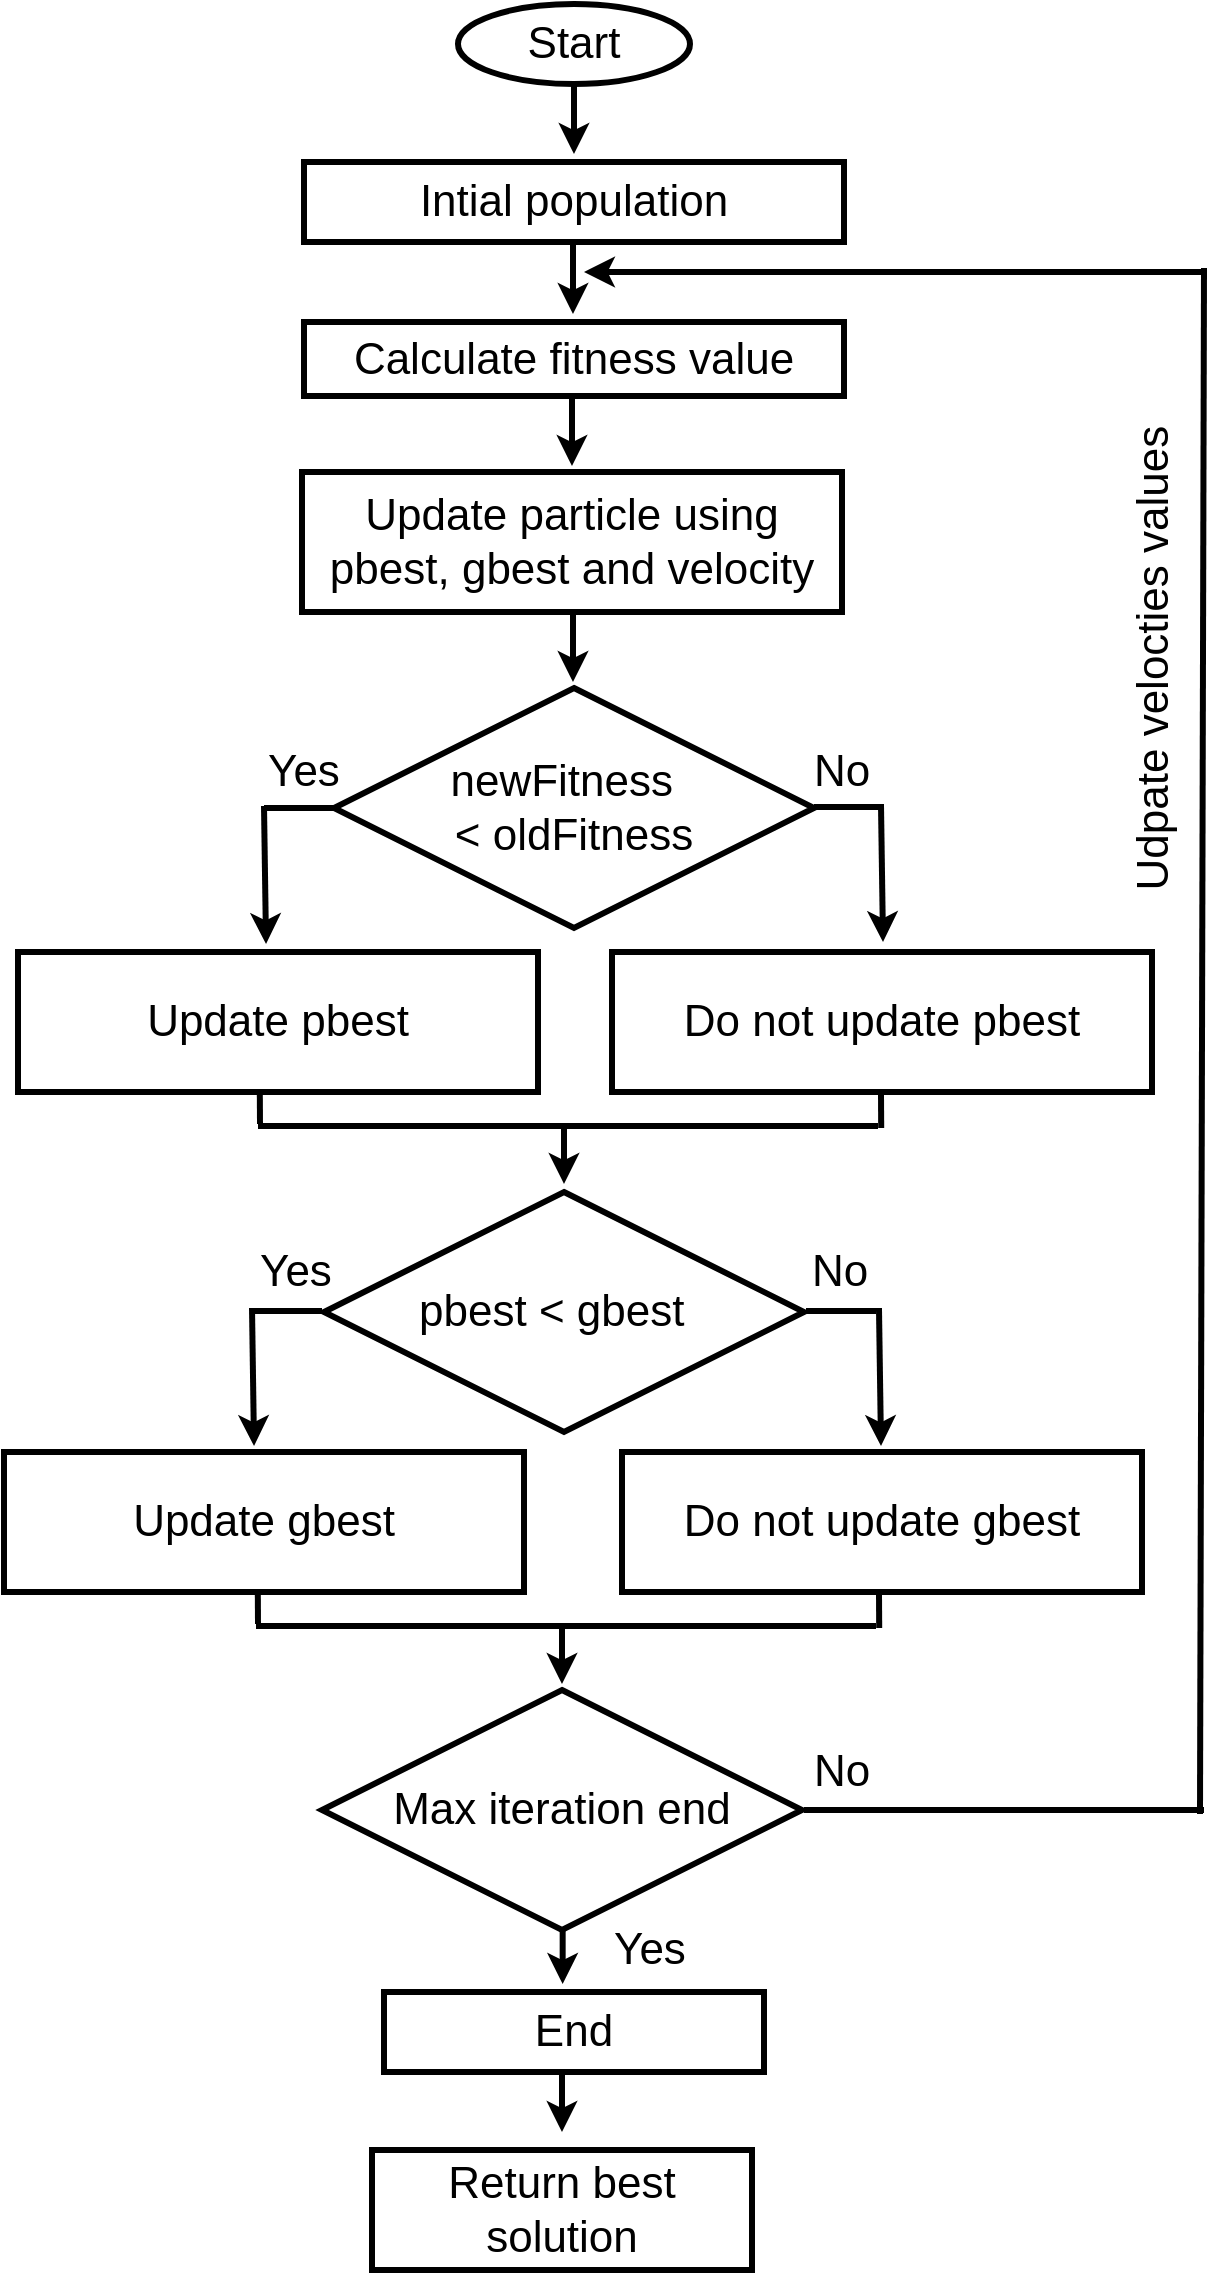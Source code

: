 <mxfile version="13.9.7" type="github">
  <diagram id="FKgOVd6op9hLZ679U8hH" name="Page-1">
    <mxGraphModel dx="3472" dy="2741" grid="1" gridSize="10" guides="1" tooltips="1" connect="1" arrows="1" fold="1" page="1" pageScale="1" pageWidth="827" pageHeight="1169" math="0" shadow="0">
      <root>
        <mxCell id="0" />
        <mxCell id="1" parent="0" />
        <mxCell id="yrOu8FVgPzleTjh1yl-w-63" value="" style="group" vertex="1" connectable="0" parent="1">
          <mxGeometry x="113" y="-1160" width="601" height="1133" as="geometry" />
        </mxCell>
        <mxCell id="yrOu8FVgPzleTjh1yl-w-39" value="" style="endArrow=classic;html=1;strokeWidth=3;fontSize=22;entryX=0.5;entryY=0;entryDx=0;entryDy=0;" edge="1" parent="yrOu8FVgPzleTjh1yl-w-63">
          <mxGeometry x="-139.67" y="353" width="50" height="50" as="geometry">
            <mxPoint x="279.33" y="960" as="sourcePoint" />
            <mxPoint x="279.33" y="990" as="targetPoint" />
          </mxGeometry>
        </mxCell>
        <mxCell id="yrOu8FVgPzleTjh1yl-w-48" value="" style="endArrow=classic;html=1;strokeWidth=3;fontSize=22;" edge="1" parent="yrOu8FVgPzleTjh1yl-w-63">
          <mxGeometry width="50" height="50" as="geometry">
            <mxPoint x="279" y="1031" as="sourcePoint" />
            <mxPoint x="279" y="1064" as="targetPoint" />
          </mxGeometry>
        </mxCell>
        <mxCell id="yrOu8FVgPzleTjh1yl-w-14" value="" style="endArrow=classic;html=1;fontSize=22;exitX=0.5;exitY=1;exitDx=0;exitDy=0;entryX=0.5;entryY=0;entryDx=0;entryDy=0;strokeWidth=3;" edge="1" parent="yrOu8FVgPzleTjh1yl-w-63">
          <mxGeometry width="50" height="50" as="geometry">
            <mxPoint x="285" y="36" as="sourcePoint" />
            <mxPoint x="285" y="75" as="targetPoint" />
          </mxGeometry>
        </mxCell>
        <mxCell id="yrOu8FVgPzleTjh1yl-w-1" value="Start" style="ellipse;whiteSpace=wrap;html=1;fontSize=22;strokeWidth=3;" vertex="1" parent="yrOu8FVgPzleTjh1yl-w-63">
          <mxGeometry x="227" width="116" height="40" as="geometry" />
        </mxCell>
        <mxCell id="yrOu8FVgPzleTjh1yl-w-2" value="Intial population" style="rounded=0;whiteSpace=wrap;html=1;fontSize=22;strokeWidth=3;" vertex="1" parent="yrOu8FVgPzleTjh1yl-w-63">
          <mxGeometry x="150" y="79" width="270" height="40" as="geometry" />
        </mxCell>
        <mxCell id="yrOu8FVgPzleTjh1yl-w-3" value="Calculate fitness value" style="rounded=0;whiteSpace=wrap;html=1;fontSize=22;strokeWidth=3;" vertex="1" parent="yrOu8FVgPzleTjh1yl-w-63">
          <mxGeometry x="150" y="159" width="270" height="37" as="geometry" />
        </mxCell>
        <mxCell id="yrOu8FVgPzleTjh1yl-w-4" value="Update particle using pbest, gbest and velocity" style="rounded=0;whiteSpace=wrap;html=1;fontSize=22;strokeWidth=3;" vertex="1" parent="yrOu8FVgPzleTjh1yl-w-63">
          <mxGeometry x="149" y="234" width="270" height="70" as="geometry" />
        </mxCell>
        <mxCell id="yrOu8FVgPzleTjh1yl-w-5" value="newFitness&amp;nbsp;&amp;nbsp;&lt;br&gt;&amp;lt; oldFitness" style="rhombus;whiteSpace=wrap;html=1;fontSize=22;strokeWidth=3;" vertex="1" parent="yrOu8FVgPzleTjh1yl-w-63">
          <mxGeometry x="165" y="342" width="240" height="120" as="geometry" />
        </mxCell>
        <mxCell id="yrOu8FVgPzleTjh1yl-w-6" value="Update pbest" style="rounded=0;whiteSpace=wrap;html=1;fontSize=22;strokeWidth=3;" vertex="1" parent="yrOu8FVgPzleTjh1yl-w-63">
          <mxGeometry x="7" y="474" width="260" height="70" as="geometry" />
        </mxCell>
        <mxCell id="yrOu8FVgPzleTjh1yl-w-7" value="Do not update pbest" style="rounded=0;whiteSpace=wrap;html=1;fontSize=22;strokeWidth=3;" vertex="1" parent="yrOu8FVgPzleTjh1yl-w-63">
          <mxGeometry x="304" y="474" width="270" height="70" as="geometry" />
        </mxCell>
        <mxCell id="yrOu8FVgPzleTjh1yl-w-8" value="pbest &amp;lt; gbest&amp;nbsp;&amp;nbsp;&lt;br&gt;" style="rhombus;whiteSpace=wrap;html=1;fontSize=22;strokeWidth=3;" vertex="1" parent="yrOu8FVgPzleTjh1yl-w-63">
          <mxGeometry x="160" y="594" width="240" height="120" as="geometry" />
        </mxCell>
        <mxCell id="yrOu8FVgPzleTjh1yl-w-9" value="Update gbest" style="rounded=0;whiteSpace=wrap;html=1;fontSize=22;strokeWidth=3;" vertex="1" parent="yrOu8FVgPzleTjh1yl-w-63">
          <mxGeometry y="724" width="260" height="70" as="geometry" />
        </mxCell>
        <mxCell id="yrOu8FVgPzleTjh1yl-w-10" value="Do not update gbest" style="rounded=0;whiteSpace=wrap;html=1;fontSize=22;strokeWidth=3;" vertex="1" parent="yrOu8FVgPzleTjh1yl-w-63">
          <mxGeometry x="309" y="724" width="260" height="70" as="geometry" />
        </mxCell>
        <mxCell id="yrOu8FVgPzleTjh1yl-w-11" value="Max iteration end" style="rhombus;whiteSpace=wrap;html=1;fontSize=22;strokeWidth=3;" vertex="1" parent="yrOu8FVgPzleTjh1yl-w-63">
          <mxGeometry x="159" y="843" width="240" height="120" as="geometry" />
        </mxCell>
        <mxCell id="yrOu8FVgPzleTjh1yl-w-12" value="End" style="rounded=0;whiteSpace=wrap;html=1;fontSize=22;strokeWidth=3;" vertex="1" parent="yrOu8FVgPzleTjh1yl-w-63">
          <mxGeometry x="190" y="994" width="190" height="40" as="geometry" />
        </mxCell>
        <mxCell id="yrOu8FVgPzleTjh1yl-w-13" value="Return best solution" style="rounded=0;whiteSpace=wrap;html=1;fontSize=22;strokeWidth=3;" vertex="1" parent="yrOu8FVgPzleTjh1yl-w-63">
          <mxGeometry x="184" y="1073" width="190" height="60" as="geometry" />
        </mxCell>
        <mxCell id="yrOu8FVgPzleTjh1yl-w-15" value="" style="endArrow=classic;html=1;fontSize=22;exitX=0.5;exitY=1;exitDx=0;exitDy=0;entryX=0.5;entryY=0;entryDx=0;entryDy=0;strokeWidth=3;" edge="1" parent="yrOu8FVgPzleTjh1yl-w-63">
          <mxGeometry width="50" height="50" as="geometry">
            <mxPoint x="284.5" y="120" as="sourcePoint" />
            <mxPoint x="284.5" y="155" as="targetPoint" />
          </mxGeometry>
        </mxCell>
        <mxCell id="yrOu8FVgPzleTjh1yl-w-16" value="" style="endArrow=classic;html=1;fontSize=22;exitX=0.5;exitY=1;exitDx=0;exitDy=0;entryX=0.5;entryY=0;entryDx=0;entryDy=0;strokeWidth=3;" edge="1" parent="yrOu8FVgPzleTjh1yl-w-63">
          <mxGeometry width="50" height="50" as="geometry">
            <mxPoint x="284" y="196" as="sourcePoint" />
            <mxPoint x="284" y="231" as="targetPoint" />
          </mxGeometry>
        </mxCell>
        <mxCell id="yrOu8FVgPzleTjh1yl-w-17" value="" style="endArrow=classic;html=1;fontSize=22;exitX=0.5;exitY=1;exitDx=0;exitDy=0;entryX=0.5;entryY=0;entryDx=0;entryDy=0;strokeWidth=3;" edge="1" parent="yrOu8FVgPzleTjh1yl-w-63">
          <mxGeometry width="50" height="50" as="geometry">
            <mxPoint x="284.5" y="304" as="sourcePoint" />
            <mxPoint x="284.5" y="339" as="targetPoint" />
          </mxGeometry>
        </mxCell>
        <mxCell id="yrOu8FVgPzleTjh1yl-w-18" value="" style="endArrow=none;html=1;strokeWidth=3;fontSize=22;" edge="1" parent="yrOu8FVgPzleTjh1yl-w-63">
          <mxGeometry width="50" height="50" as="geometry">
            <mxPoint x="130" y="402" as="sourcePoint" />
            <mxPoint x="165" y="402" as="targetPoint" />
          </mxGeometry>
        </mxCell>
        <mxCell id="yrOu8FVgPzleTjh1yl-w-19" value="" style="endArrow=classic;html=1;strokeWidth=3;fontSize=22;entryX=0.477;entryY=-0.014;entryDx=0;entryDy=0;entryPerimeter=0;" edge="1" parent="yrOu8FVgPzleTjh1yl-w-63">
          <mxGeometry width="50" height="50" as="geometry">
            <mxPoint x="130" y="401" as="sourcePoint" />
            <mxPoint x="131.02" y="470.02" as="targetPoint" />
          </mxGeometry>
        </mxCell>
        <mxCell id="yrOu8FVgPzleTjh1yl-w-20" value="" style="endArrow=none;html=1;strokeWidth=3;fontSize=22;" edge="1" parent="yrOu8FVgPzleTjh1yl-w-63">
          <mxGeometry width="50" height="50" as="geometry">
            <mxPoint x="405" y="401.5" as="sourcePoint" />
            <mxPoint x="440" y="401.5" as="targetPoint" />
          </mxGeometry>
        </mxCell>
        <mxCell id="yrOu8FVgPzleTjh1yl-w-21" value="" style="endArrow=classic;html=1;strokeWidth=3;fontSize=22;entryX=0.477;entryY=-0.014;entryDx=0;entryDy=0;entryPerimeter=0;" edge="1" parent="yrOu8FVgPzleTjh1yl-w-63">
          <mxGeometry width="50" height="50" as="geometry">
            <mxPoint x="438.49" y="400" as="sourcePoint" />
            <mxPoint x="439.51" y="469.02" as="targetPoint" />
          </mxGeometry>
        </mxCell>
        <mxCell id="yrOu8FVgPzleTjh1yl-w-27" value="" style="endArrow=none;html=1;strokeWidth=3;fontSize=22;" edge="1" parent="yrOu8FVgPzleTjh1yl-w-63">
          <mxGeometry width="50" height="50" as="geometry">
            <mxPoint x="124" y="653.5" as="sourcePoint" />
            <mxPoint x="159" y="653.5" as="targetPoint" />
          </mxGeometry>
        </mxCell>
        <mxCell id="yrOu8FVgPzleTjh1yl-w-28" value="" style="endArrow=none;html=1;strokeWidth=3;fontSize=22;" edge="1" parent="yrOu8FVgPzleTjh1yl-w-63">
          <mxGeometry width="50" height="50" as="geometry">
            <mxPoint x="401" y="653.5" as="sourcePoint" />
            <mxPoint x="436" y="653.5" as="targetPoint" />
          </mxGeometry>
        </mxCell>
        <mxCell id="yrOu8FVgPzleTjh1yl-w-29" value="" style="endArrow=classic;html=1;strokeWidth=3;fontSize=22;entryX=0.477;entryY=-0.014;entryDx=0;entryDy=0;entryPerimeter=0;" edge="1" parent="yrOu8FVgPzleTjh1yl-w-63">
          <mxGeometry width="50" height="50" as="geometry">
            <mxPoint x="124" y="652" as="sourcePoint" />
            <mxPoint x="125.02" y="721.02" as="targetPoint" />
          </mxGeometry>
        </mxCell>
        <mxCell id="yrOu8FVgPzleTjh1yl-w-30" value="" style="endArrow=classic;html=1;strokeWidth=3;fontSize=22;entryX=0.477;entryY=-0.014;entryDx=0;entryDy=0;entryPerimeter=0;" edge="1" parent="yrOu8FVgPzleTjh1yl-w-63">
          <mxGeometry width="50" height="50" as="geometry">
            <mxPoint x="437.49" y="652" as="sourcePoint" />
            <mxPoint x="438.51" y="721.02" as="targetPoint" />
          </mxGeometry>
        </mxCell>
        <mxCell id="yrOu8FVgPzleTjh1yl-w-32" value="" style="group" vertex="1" connectable="0" parent="yrOu8FVgPzleTjh1yl-w-63">
          <mxGeometry x="126" y="793.01" width="311.6" height="46.99" as="geometry" />
        </mxCell>
        <mxCell id="yrOu8FVgPzleTjh1yl-w-33" value="" style="endArrow=none;html=1;strokeWidth=3;fontSize=22;" edge="1" parent="yrOu8FVgPzleTjh1yl-w-32">
          <mxGeometry width="50" height="50" relative="1" as="geometry">
            <mxPoint y="17.99" as="sourcePoint" />
            <mxPoint x="310" y="17.99" as="targetPoint" />
          </mxGeometry>
        </mxCell>
        <mxCell id="yrOu8FVgPzleTjh1yl-w-34" value="" style="endArrow=none;html=1;strokeWidth=3;fontSize=22;entryX=0.465;entryY=1.043;entryDx=0;entryDy=0;entryPerimeter=0;" edge="1" parent="yrOu8FVgPzleTjh1yl-w-32">
          <mxGeometry width="50" height="50" relative="1" as="geometry">
            <mxPoint x="1" y="16.99" as="sourcePoint" />
            <mxPoint x="0.9" as="targetPoint" />
          </mxGeometry>
        </mxCell>
        <mxCell id="yrOu8FVgPzleTjh1yl-w-35" value="" style="endArrow=none;html=1;strokeWidth=3;fontSize=22;entryX=0.465;entryY=1.043;entryDx=0;entryDy=0;entryPerimeter=0;" edge="1" parent="yrOu8FVgPzleTjh1yl-w-32">
          <mxGeometry width="50" height="50" relative="1" as="geometry">
            <mxPoint x="311.6" y="18.98" as="sourcePoint" />
            <mxPoint x="311.5" y="1.99" as="targetPoint" />
          </mxGeometry>
        </mxCell>
        <mxCell id="yrOu8FVgPzleTjh1yl-w-36" value="" style="endArrow=classic;html=1;strokeWidth=3;fontSize=22;entryX=0.5;entryY=0;entryDx=0;entryDy=0;" edge="1" parent="yrOu8FVgPzleTjh1yl-w-32">
          <mxGeometry width="50" height="50" relative="1" as="geometry">
            <mxPoint x="153" y="16.99" as="sourcePoint" />
            <mxPoint x="153" y="46.99" as="targetPoint" />
          </mxGeometry>
        </mxCell>
        <mxCell id="yrOu8FVgPzleTjh1yl-w-22" value="" style="endArrow=none;html=1;strokeWidth=3;fontSize=22;" edge="1" parent="yrOu8FVgPzleTjh1yl-w-63">
          <mxGeometry x="127" y="543" width="50" height="50" as="geometry">
            <mxPoint x="127" y="560.99" as="sourcePoint" />
            <mxPoint x="437" y="560.99" as="targetPoint" />
          </mxGeometry>
        </mxCell>
        <mxCell id="yrOu8FVgPzleTjh1yl-w-24" value="" style="endArrow=none;html=1;strokeWidth=3;fontSize=22;entryX=0.465;entryY=1.043;entryDx=0;entryDy=0;entryPerimeter=0;" edge="1" parent="yrOu8FVgPzleTjh1yl-w-63">
          <mxGeometry x="127" y="543" width="50" height="50" as="geometry">
            <mxPoint x="128" y="559.99" as="sourcePoint" />
            <mxPoint x="127.9" y="543" as="targetPoint" />
          </mxGeometry>
        </mxCell>
        <mxCell id="yrOu8FVgPzleTjh1yl-w-25" value="" style="endArrow=none;html=1;strokeWidth=3;fontSize=22;entryX=0.465;entryY=1.043;entryDx=0;entryDy=0;entryPerimeter=0;" edge="1" parent="yrOu8FVgPzleTjh1yl-w-63">
          <mxGeometry x="127" y="543" width="50" height="50" as="geometry">
            <mxPoint x="438.6" y="561.98" as="sourcePoint" />
            <mxPoint x="438.5" y="544.99" as="targetPoint" />
          </mxGeometry>
        </mxCell>
        <mxCell id="yrOu8FVgPzleTjh1yl-w-26" value="" style="endArrow=classic;html=1;strokeWidth=3;fontSize=22;entryX=0.5;entryY=0;entryDx=0;entryDy=0;" edge="1" parent="yrOu8FVgPzleTjh1yl-w-63">
          <mxGeometry x="127" y="543" width="50" height="50" as="geometry">
            <mxPoint x="280" y="559.99" as="sourcePoint" />
            <mxPoint x="280" y="589.99" as="targetPoint" />
          </mxGeometry>
        </mxCell>
        <mxCell id="yrOu8FVgPzleTjh1yl-w-51" value="" style="endArrow=none;html=1;strokeWidth=3;fontSize=22;" edge="1" parent="yrOu8FVgPzleTjh1yl-w-63">
          <mxGeometry width="50" height="50" as="geometry">
            <mxPoint x="400" y="903" as="sourcePoint" />
            <mxPoint x="600" y="903" as="targetPoint" />
          </mxGeometry>
        </mxCell>
        <mxCell id="yrOu8FVgPzleTjh1yl-w-52" value="" style="endArrow=none;html=1;strokeWidth=3;fontSize=22;" edge="1" parent="yrOu8FVgPzleTjh1yl-w-63">
          <mxGeometry width="50" height="50" as="geometry">
            <mxPoint x="598" y="905" as="sourcePoint" />
            <mxPoint x="600" y="132" as="targetPoint" />
          </mxGeometry>
        </mxCell>
        <mxCell id="yrOu8FVgPzleTjh1yl-w-53" value="" style="endArrow=classic;html=1;strokeWidth=3;fontSize=22;" edge="1" parent="yrOu8FVgPzleTjh1yl-w-63">
          <mxGeometry width="50" height="50" as="geometry">
            <mxPoint x="601" y="134" as="sourcePoint" />
            <mxPoint x="290" y="134" as="targetPoint" />
          </mxGeometry>
        </mxCell>
        <mxCell id="yrOu8FVgPzleTjh1yl-w-54" value="No" style="text;html=1;strokeColor=none;fillColor=none;align=center;verticalAlign=middle;whiteSpace=wrap;rounded=0;fontSize=22;" vertex="1" parent="yrOu8FVgPzleTjh1yl-w-63">
          <mxGeometry x="399" y="874" width="40" height="20" as="geometry" />
        </mxCell>
        <mxCell id="yrOu8FVgPzleTjh1yl-w-55" value="Yes" style="text;html=1;strokeColor=none;fillColor=none;align=center;verticalAlign=middle;whiteSpace=wrap;rounded=0;fontSize=22;" vertex="1" parent="yrOu8FVgPzleTjh1yl-w-63">
          <mxGeometry x="303" y="963" width="40" height="20" as="geometry" />
        </mxCell>
        <mxCell id="yrOu8FVgPzleTjh1yl-w-56" value="Yes" style="text;html=1;strokeColor=none;fillColor=none;align=center;verticalAlign=middle;whiteSpace=wrap;rounded=0;fontSize=22;" vertex="1" parent="yrOu8FVgPzleTjh1yl-w-63">
          <mxGeometry x="126" y="624" width="40" height="20" as="geometry" />
        </mxCell>
        <mxCell id="yrOu8FVgPzleTjh1yl-w-57" value="No" style="text;html=1;strokeColor=none;fillColor=none;align=center;verticalAlign=middle;whiteSpace=wrap;rounded=0;fontSize=22;" vertex="1" parent="yrOu8FVgPzleTjh1yl-w-63">
          <mxGeometry x="397.6" y="624" width="40" height="20" as="geometry" />
        </mxCell>
        <mxCell id="yrOu8FVgPzleTjh1yl-w-58" value="Yes" style="text;html=1;strokeColor=none;fillColor=none;align=center;verticalAlign=middle;whiteSpace=wrap;rounded=0;fontSize=22;" vertex="1" parent="yrOu8FVgPzleTjh1yl-w-63">
          <mxGeometry x="130" y="374" width="40" height="20" as="geometry" />
        </mxCell>
        <mxCell id="yrOu8FVgPzleTjh1yl-w-59" value="No" style="text;html=1;strokeColor=none;fillColor=none;align=center;verticalAlign=middle;whiteSpace=wrap;rounded=0;fontSize=22;" vertex="1" parent="yrOu8FVgPzleTjh1yl-w-63">
          <mxGeometry x="399" y="374" width="40" height="20" as="geometry" />
        </mxCell>
        <mxCell id="yrOu8FVgPzleTjh1yl-w-60" value="Udpate velocties values&amp;nbsp;" style="text;html=1;strokeColor=none;fillColor=none;align=center;verticalAlign=middle;whiteSpace=wrap;rounded=0;fontSize=22;rotation=-90;" vertex="1" parent="yrOu8FVgPzleTjh1yl-w-63">
          <mxGeometry x="420" y="304" width="310" height="40" as="geometry" />
        </mxCell>
      </root>
    </mxGraphModel>
  </diagram>
</mxfile>
